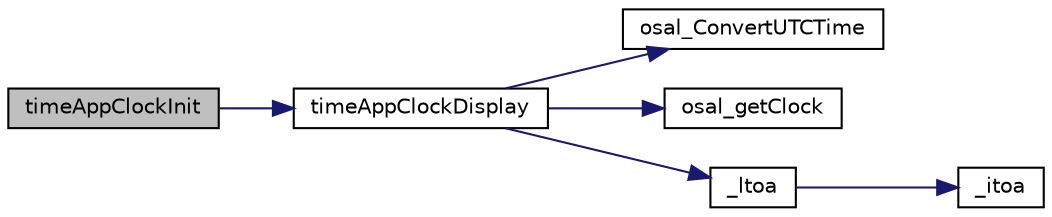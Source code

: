 digraph "timeAppClockInit"
{
  edge [fontname="Helvetica",fontsize="10",labelfontname="Helvetica",labelfontsize="10"];
  node [fontname="Helvetica",fontsize="10",shape=record];
  rankdir="LR";
  Node1 [label="timeAppClockInit",height=0.2,width=0.4,color="black", fillcolor="grey75", style="filled" fontcolor="black"];
  Node1 -> Node2 [color="midnightblue",fontsize="10",style="solid",fontname="Helvetica"];
  Node2 [label="timeAppClockDisplay",height=0.2,width=0.4,color="black", fillcolor="white", style="filled",URL="$_time_app_2_source_2timeapp__clock_8c.html#a7ca39aa0ba759174767831be15dcc043"];
  Node2 -> Node3 [color="midnightblue",fontsize="10",style="solid",fontname="Helvetica"];
  Node3 [label="osal_ConvertUTCTime",height=0.2,width=0.4,color="black", fillcolor="white", style="filled",URL="$_o_s_a_l___clock_b_l_e_8c.html#afca5dfbe32ab0d53e409532bebaa8d02"];
  Node2 -> Node4 [color="midnightblue",fontsize="10",style="solid",fontname="Helvetica"];
  Node4 [label="osal_getClock",height=0.2,width=0.4,color="black", fillcolor="white", style="filled",URL="$_o_s_a_l___clock_b_l_e_8c.html#aa32ce79c4ebc4559a06f8b0e111b39ca"];
  Node2 -> Node5 [color="midnightblue",fontsize="10",style="solid",fontname="Helvetica"];
  Node5 [label="_ltoa",height=0.2,width=0.4,color="black", fillcolor="white", style="filled",URL="$_o_s_a_l_8c.html#a1047c0dce79f7e58f68b4e5b172ff4c5"];
  Node5 -> Node6 [color="midnightblue",fontsize="10",style="solid",fontname="Helvetica"];
  Node6 [label="_itoa",height=0.2,width=0.4,color="black", fillcolor="white", style="filled",URL="$_on_board_8c.html#af7636c3c05b145aa2b575a6fc0e0ace2"];
}
